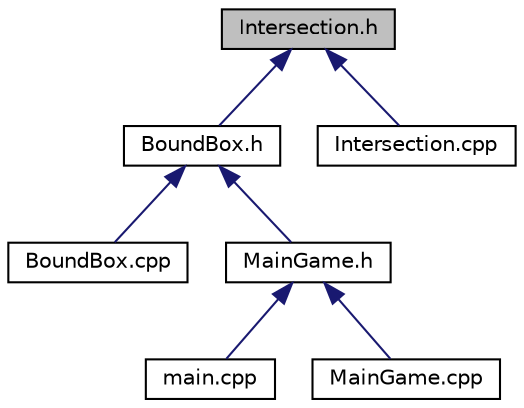 digraph "Intersection.h"
{
  edge [fontname="Helvetica",fontsize="10",labelfontname="Helvetica",labelfontsize="10"];
  node [fontname="Helvetica",fontsize="10",shape=record];
  Node1 [label="Intersection.h",height=0.2,width=0.4,color="black", fillcolor="grey75", style="filled", fontcolor="black"];
  Node1 -> Node2 [dir="back",color="midnightblue",fontsize="10",style="solid"];
  Node2 [label="BoundBox.h",height=0.2,width=0.4,color="black", fillcolor="white", style="filled",URL="$_bound_box_8h.html"];
  Node2 -> Node3 [dir="back",color="midnightblue",fontsize="10",style="solid"];
  Node3 [label="BoundBox.cpp",height=0.2,width=0.4,color="black", fillcolor="white", style="filled",URL="$_bound_box_8cpp.html"];
  Node2 -> Node4 [dir="back",color="midnightblue",fontsize="10",style="solid"];
  Node4 [label="MainGame.h",height=0.2,width=0.4,color="black", fillcolor="white", style="filled",URL="$_main_game_8h.html"];
  Node4 -> Node5 [dir="back",color="midnightblue",fontsize="10",style="solid"];
  Node5 [label="main.cpp",height=0.2,width=0.4,color="black", fillcolor="white", style="filled",URL="$main_8cpp.html"];
  Node4 -> Node6 [dir="back",color="midnightblue",fontsize="10",style="solid"];
  Node6 [label="MainGame.cpp",height=0.2,width=0.4,color="black", fillcolor="white", style="filled",URL="$_main_game_8cpp.html"];
  Node1 -> Node7 [dir="back",color="midnightblue",fontsize="10",style="solid"];
  Node7 [label="Intersection.cpp",height=0.2,width=0.4,color="black", fillcolor="white", style="filled",URL="$_intersection_8cpp.html"];
}

